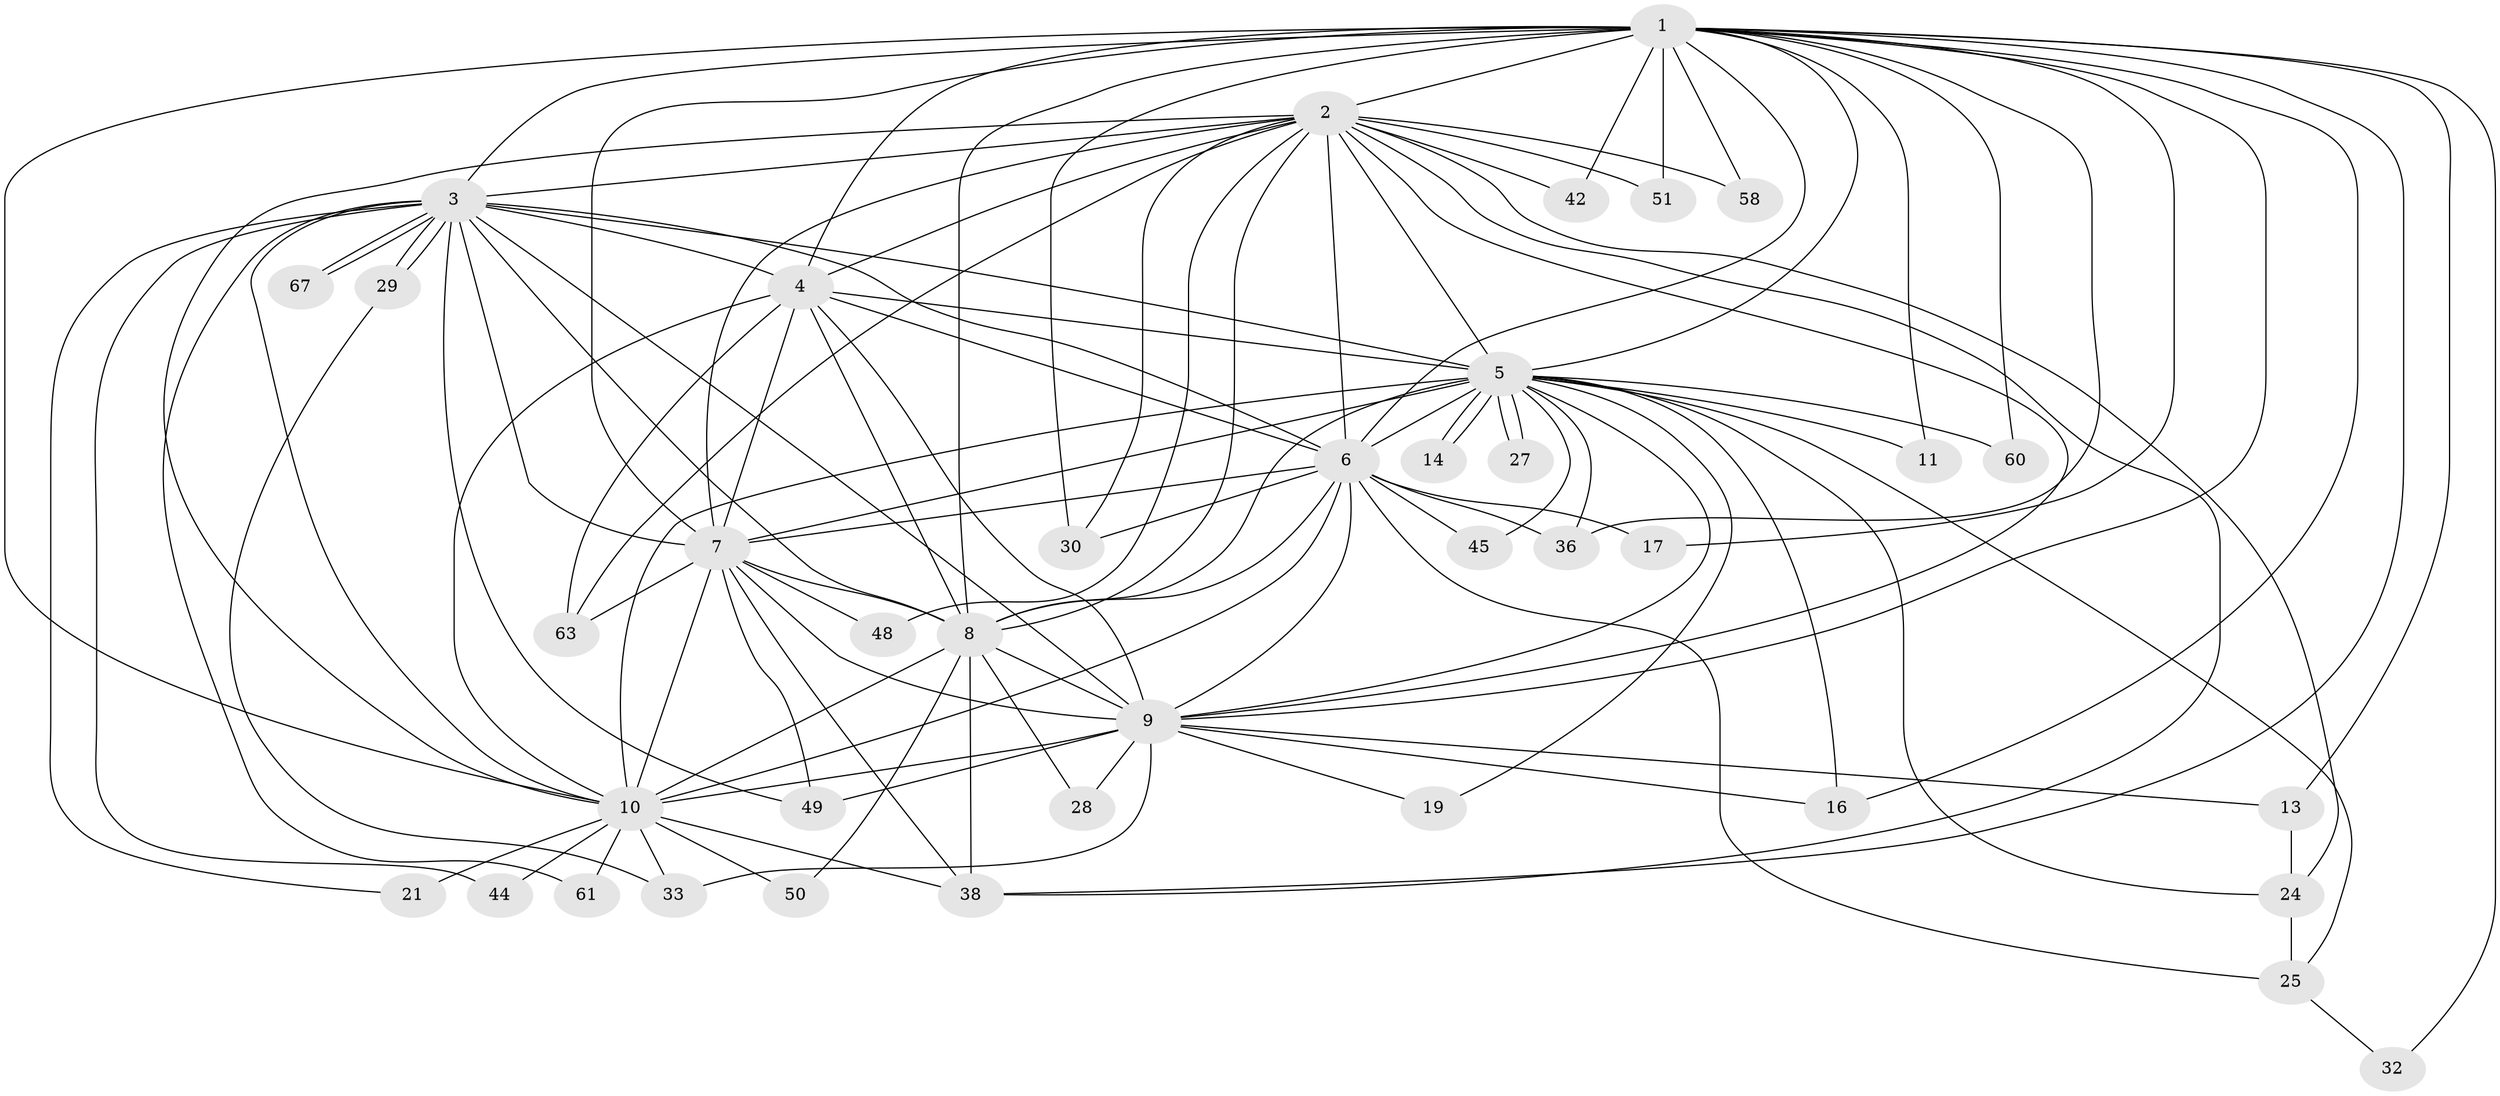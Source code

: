 // original degree distribution, {25: 0.012658227848101266, 17: 0.05063291139240506, 19: 0.012658227848101266, 13: 0.012658227848101266, 22: 0.012658227848101266, 21: 0.012658227848101266, 20: 0.012658227848101266, 2: 0.5443037974683544, 4: 0.08860759493670886, 3: 0.20253164556962025, 5: 0.02531645569620253, 6: 0.012658227848101266}
// Generated by graph-tools (version 1.1) at 2025/17/03/04/25 18:17:15]
// undirected, 39 vertices, 114 edges
graph export_dot {
graph [start="1"]
  node [color=gray90,style=filled];
  1 [super="+18"];
  2;
  3;
  4;
  5 [super="+52+23"];
  6 [super="+12"];
  7;
  8 [super="+40+34+26+65+15"];
  9 [super="+59+55+20"];
  10 [super="+35"];
  11;
  13 [super="+53"];
  14;
  16;
  17;
  19;
  21;
  24;
  25 [super="+31"];
  27;
  28;
  29;
  30 [super="+37+56"];
  32;
  33 [super="+69"];
  36;
  38 [super="+41"];
  42;
  44;
  45;
  48;
  49;
  50;
  51;
  58;
  60;
  61;
  63 [super="+73"];
  67;
  1 -- 2;
  1 -- 3;
  1 -- 4;
  1 -- 5;
  1 -- 6;
  1 -- 7;
  1 -- 8 [weight=3];
  1 -- 9;
  1 -- 10 [weight=2];
  1 -- 11;
  1 -- 13;
  1 -- 16;
  1 -- 17;
  1 -- 30 [weight=2];
  1 -- 32;
  1 -- 36;
  1 -- 38;
  1 -- 42;
  1 -- 51;
  1 -- 58;
  1 -- 60;
  2 -- 3;
  2 -- 4;
  2 -- 5;
  2 -- 6;
  2 -- 7;
  2 -- 8;
  2 -- 9;
  2 -- 10;
  2 -- 24;
  2 -- 38;
  2 -- 42;
  2 -- 48;
  2 -- 51;
  2 -- 58;
  2 -- 63;
  2 -- 30;
  3 -- 4;
  3 -- 5;
  3 -- 6;
  3 -- 7;
  3 -- 8 [weight=2];
  3 -- 9;
  3 -- 10 [weight=2];
  3 -- 21;
  3 -- 29;
  3 -- 29;
  3 -- 44;
  3 -- 49;
  3 -- 61;
  3 -- 67;
  3 -- 67;
  4 -- 5 [weight=2];
  4 -- 6;
  4 -- 7;
  4 -- 8 [weight=3];
  4 -- 9;
  4 -- 10;
  4 -- 63;
  5 -- 6 [weight=2];
  5 -- 7 [weight=2];
  5 -- 8 [weight=2];
  5 -- 9 [weight=2];
  5 -- 10 [weight=2];
  5 -- 11;
  5 -- 14;
  5 -- 14;
  5 -- 19;
  5 -- 24;
  5 -- 25;
  5 -- 27 [weight=2];
  5 -- 27;
  5 -- 45;
  5 -- 60;
  5 -- 16;
  5 -- 36;
  6 -- 7;
  6 -- 8 [weight=2];
  6 -- 9 [weight=2];
  6 -- 10 [weight=2];
  6 -- 17;
  6 -- 25 [weight=2];
  6 -- 45;
  6 -- 30;
  6 -- 36;
  7 -- 8 [weight=2];
  7 -- 9 [weight=3];
  7 -- 10;
  7 -- 48;
  7 -- 49;
  7 -- 63;
  7 -- 38;
  8 -- 9;
  8 -- 10;
  8 -- 28;
  8 -- 50;
  8 -- 38;
  9 -- 10 [weight=3];
  9 -- 13;
  9 -- 16;
  9 -- 19;
  9 -- 28;
  9 -- 33;
  9 -- 49;
  10 -- 21 [weight=2];
  10 -- 33;
  10 -- 44;
  10 -- 50;
  10 -- 61;
  10 -- 38;
  13 -- 24;
  24 -- 25;
  25 -- 32;
  29 -- 33;
}
